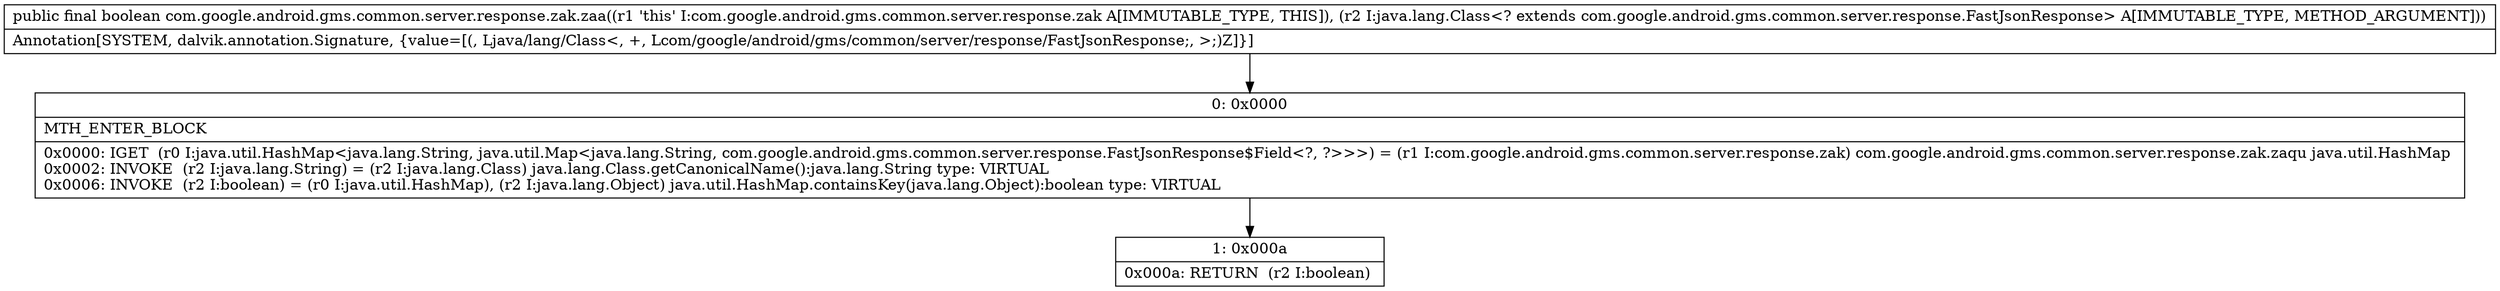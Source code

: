 digraph "CFG forcom.google.android.gms.common.server.response.zak.zaa(Ljava\/lang\/Class;)Z" {
Node_0 [shape=record,label="{0\:\ 0x0000|MTH_ENTER_BLOCK\l|0x0000: IGET  (r0 I:java.util.HashMap\<java.lang.String, java.util.Map\<java.lang.String, com.google.android.gms.common.server.response.FastJsonResponse$Field\<?, ?\>\>\>) = (r1 I:com.google.android.gms.common.server.response.zak) com.google.android.gms.common.server.response.zak.zaqu java.util.HashMap \l0x0002: INVOKE  (r2 I:java.lang.String) = (r2 I:java.lang.Class) java.lang.Class.getCanonicalName():java.lang.String type: VIRTUAL \l0x0006: INVOKE  (r2 I:boolean) = (r0 I:java.util.HashMap), (r2 I:java.lang.Object) java.util.HashMap.containsKey(java.lang.Object):boolean type: VIRTUAL \l}"];
Node_1 [shape=record,label="{1\:\ 0x000a|0x000a: RETURN  (r2 I:boolean) \l}"];
MethodNode[shape=record,label="{public final boolean com.google.android.gms.common.server.response.zak.zaa((r1 'this' I:com.google.android.gms.common.server.response.zak A[IMMUTABLE_TYPE, THIS]), (r2 I:java.lang.Class\<? extends com.google.android.gms.common.server.response.FastJsonResponse\> A[IMMUTABLE_TYPE, METHOD_ARGUMENT]))  | Annotation[SYSTEM, dalvik.annotation.Signature, \{value=[(, Ljava\/lang\/Class\<, +, Lcom\/google\/android\/gms\/common\/server\/response\/FastJsonResponse;, \>;)Z]\}]\l}"];
MethodNode -> Node_0;
Node_0 -> Node_1;
}

